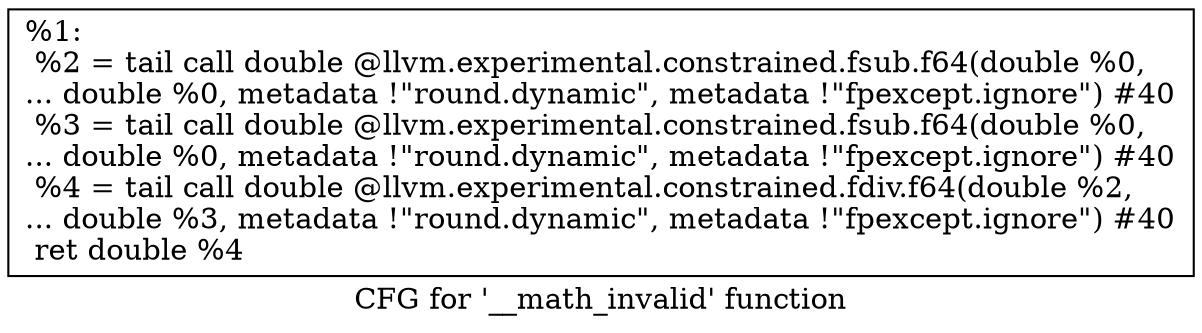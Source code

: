 digraph "CFG for '__math_invalid' function" {
	label="CFG for '__math_invalid' function";

	Node0x1895380 [shape=record,label="{%1:\l  %2 = tail call double @llvm.experimental.constrained.fsub.f64(double %0,\l... double %0, metadata !\"round.dynamic\", metadata !\"fpexcept.ignore\") #40\l  %3 = tail call double @llvm.experimental.constrained.fsub.f64(double %0,\l... double %0, metadata !\"round.dynamic\", metadata !\"fpexcept.ignore\") #40\l  %4 = tail call double @llvm.experimental.constrained.fdiv.f64(double %2,\l... double %3, metadata !\"round.dynamic\", metadata !\"fpexcept.ignore\") #40\l  ret double %4\l}"];
}
